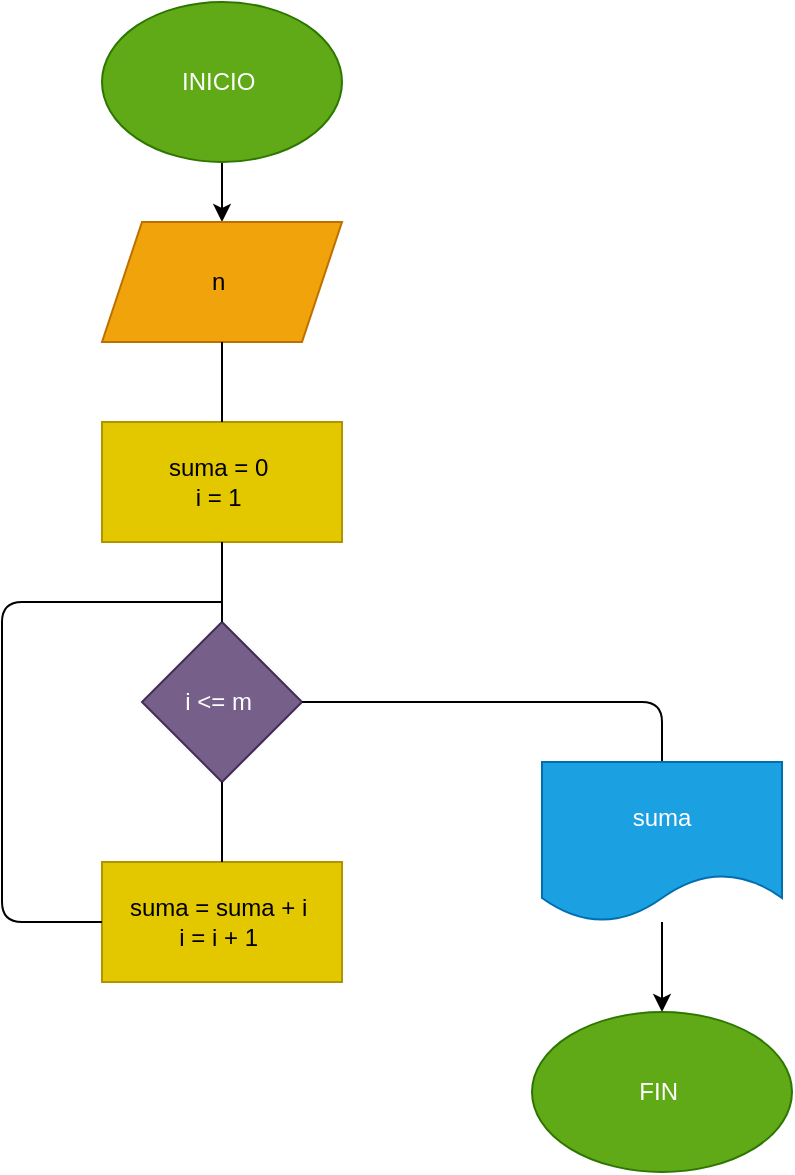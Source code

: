 <mxfile>
    <diagram id="7JvJR7PwGuQz-R2PNEgw" name="Página-1">
        <mxGraphModel dx="635" dy="532" grid="1" gridSize="10" guides="1" tooltips="1" connect="1" arrows="1" fold="1" page="1" pageScale="1" pageWidth="827" pageHeight="1169" math="0" shadow="0">
            <root>
                <mxCell id="0"/>
                <mxCell id="1" parent="0"/>
                <mxCell id="4" value="" style="edgeStyle=none;html=1;" edge="1" parent="1" source="2" target="3">
                    <mxGeometry relative="1" as="geometry"/>
                </mxCell>
                <mxCell id="2" value="INICIO&amp;nbsp;" style="ellipse;whiteSpace=wrap;html=1;fillColor=#60a917;fontColor=#ffffff;strokeColor=#2D7600;" vertex="1" parent="1">
                    <mxGeometry x="270" width="120" height="80" as="geometry"/>
                </mxCell>
                <mxCell id="3" value="n&amp;nbsp;" style="shape=parallelogram;perimeter=parallelogramPerimeter;whiteSpace=wrap;html=1;fixedSize=1;fillColor=#f0a30a;fontColor=#000000;strokeColor=#BD7000;" vertex="1" parent="1">
                    <mxGeometry x="270" y="110" width="120" height="60" as="geometry"/>
                </mxCell>
                <mxCell id="8" value="suma = 0&amp;nbsp;&lt;br&gt;i = 1&amp;nbsp;" style="whiteSpace=wrap;html=1;fillColor=#e3c800;fontColor=#000000;strokeColor=#B09500;" vertex="1" parent="1">
                    <mxGeometry x="270" y="210" width="120" height="60" as="geometry"/>
                </mxCell>
                <mxCell id="10" value="i &amp;lt;= m&amp;nbsp;" style="rhombus;whiteSpace=wrap;html=1;fillColor=#76608a;fontColor=#ffffff;strokeColor=#432D57;" vertex="1" parent="1">
                    <mxGeometry x="290" y="310" width="80" height="80" as="geometry"/>
                </mxCell>
                <mxCell id="12" value="suma = suma + i&amp;nbsp;&lt;br&gt;i = i + 1&amp;nbsp;" style="whiteSpace=wrap;html=1;fillColor=#e3c800;fontColor=#000000;strokeColor=#B09500;" vertex="1" parent="1">
                    <mxGeometry x="270" y="430" width="120" height="60" as="geometry"/>
                </mxCell>
                <mxCell id="14" value="" style="endArrow=none;html=1;entryX=0.5;entryY=1;entryDx=0;entryDy=0;exitX=0.5;exitY=0;exitDx=0;exitDy=0;" edge="1" parent="1" source="8" target="3">
                    <mxGeometry width="50" height="50" relative="1" as="geometry">
                        <mxPoint x="300" y="290" as="sourcePoint"/>
                        <mxPoint x="350" y="240" as="targetPoint"/>
                    </mxGeometry>
                </mxCell>
                <mxCell id="15" value="" style="endArrow=none;html=1;exitX=0.5;exitY=0;exitDx=0;exitDy=0;entryX=0.5;entryY=1;entryDx=0;entryDy=0;" edge="1" parent="1" source="10" target="8">
                    <mxGeometry width="50" height="50" relative="1" as="geometry">
                        <mxPoint x="300" y="290" as="sourcePoint"/>
                        <mxPoint x="350" y="240" as="targetPoint"/>
                    </mxGeometry>
                </mxCell>
                <mxCell id="16" value="" style="endArrow=none;html=1;exitX=0.5;exitY=0;exitDx=0;exitDy=0;entryX=0.5;entryY=1;entryDx=0;entryDy=0;" edge="1" parent="1" source="12" target="10">
                    <mxGeometry width="50" height="50" relative="1" as="geometry">
                        <mxPoint x="300" y="290" as="sourcePoint"/>
                        <mxPoint x="350" y="240" as="targetPoint"/>
                    </mxGeometry>
                </mxCell>
                <mxCell id="17" value="" style="endArrow=none;html=1;exitX=0;exitY=0.5;exitDx=0;exitDy=0;" edge="1" parent="1" source="12">
                    <mxGeometry width="50" height="50" relative="1" as="geometry">
                        <mxPoint x="300" y="290" as="sourcePoint"/>
                        <mxPoint x="330" y="300" as="targetPoint"/>
                        <Array as="points">
                            <mxPoint x="220" y="460"/>
                            <mxPoint x="220" y="380"/>
                            <mxPoint x="220" y="300"/>
                        </Array>
                    </mxGeometry>
                </mxCell>
                <mxCell id="18" value="" style="endArrow=none;html=1;exitX=1;exitY=0.5;exitDx=0;exitDy=0;entryX=0.5;entryY=0;entryDx=0;entryDy=0;" edge="1" parent="1" source="10" target="19">
                    <mxGeometry width="50" height="50" relative="1" as="geometry">
                        <mxPoint x="300" y="290" as="sourcePoint"/>
                        <mxPoint x="480" y="350" as="targetPoint"/>
                        <Array as="points">
                            <mxPoint x="550" y="350"/>
                        </Array>
                    </mxGeometry>
                </mxCell>
                <mxCell id="21" value="" style="edgeStyle=none;html=1;" edge="1" parent="1" source="19" target="20">
                    <mxGeometry relative="1" as="geometry"/>
                </mxCell>
                <mxCell id="19" value="suma" style="shape=document;whiteSpace=wrap;html=1;boundedLbl=1;fillColor=#1ba1e2;fontColor=#ffffff;strokeColor=#006EAF;" vertex="1" parent="1">
                    <mxGeometry x="490" y="380" width="120" height="80" as="geometry"/>
                </mxCell>
                <mxCell id="20" value="FIN&amp;nbsp;" style="ellipse;whiteSpace=wrap;html=1;fillColor=#60a917;fontColor=#ffffff;strokeColor=#2D7600;" vertex="1" parent="1">
                    <mxGeometry x="485" y="505" width="130" height="80" as="geometry"/>
                </mxCell>
            </root>
        </mxGraphModel>
    </diagram>
</mxfile>
